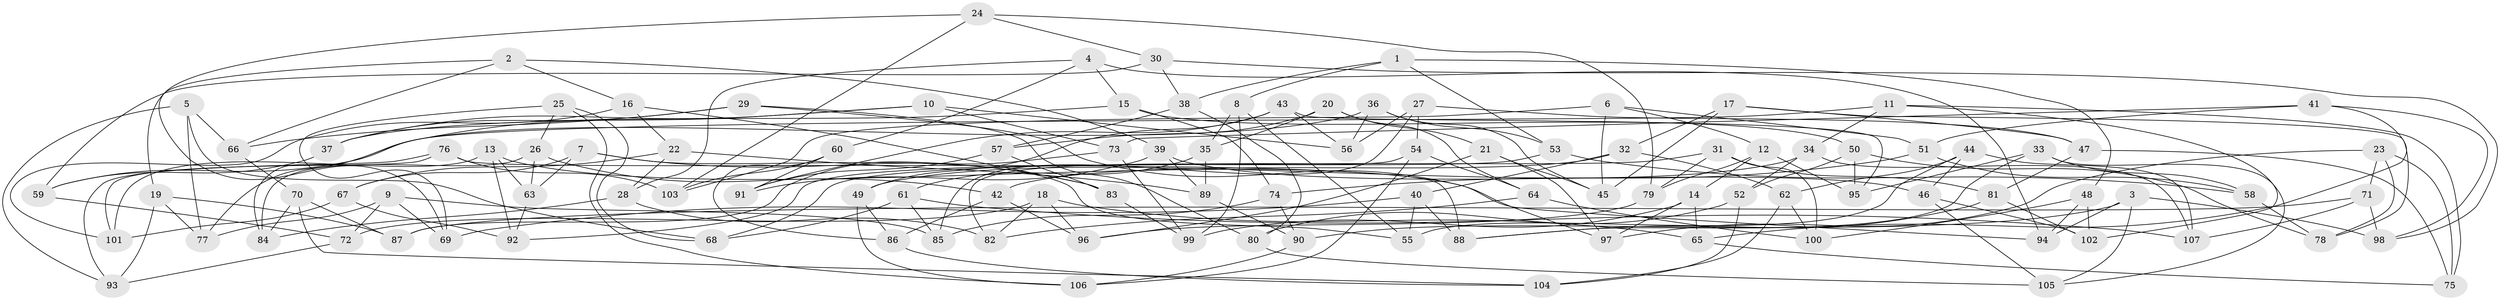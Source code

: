 // Generated by graph-tools (version 1.1) at 2025/58/03/09/25 04:58:20]
// undirected, 107 vertices, 214 edges
graph export_dot {
graph [start="1"]
  node [color=gray90,style=filled];
  1;
  2;
  3;
  4;
  5;
  6;
  7;
  8;
  9;
  10;
  11;
  12;
  13;
  14;
  15;
  16;
  17;
  18;
  19;
  20;
  21;
  22;
  23;
  24;
  25;
  26;
  27;
  28;
  29;
  30;
  31;
  32;
  33;
  34;
  35;
  36;
  37;
  38;
  39;
  40;
  41;
  42;
  43;
  44;
  45;
  46;
  47;
  48;
  49;
  50;
  51;
  52;
  53;
  54;
  55;
  56;
  57;
  58;
  59;
  60;
  61;
  62;
  63;
  64;
  65;
  66;
  67;
  68;
  69;
  70;
  71;
  72;
  73;
  74;
  75;
  76;
  77;
  78;
  79;
  80;
  81;
  82;
  83;
  84;
  85;
  86;
  87;
  88;
  89;
  90;
  91;
  92;
  93;
  94;
  95;
  96;
  97;
  98;
  99;
  100;
  101;
  102;
  103;
  104;
  105;
  106;
  107;
  1 -- 38;
  1 -- 48;
  1 -- 53;
  1 -- 8;
  2 -- 39;
  2 -- 16;
  2 -- 66;
  2 -- 19;
  3 -- 94;
  3 -- 90;
  3 -- 98;
  3 -- 105;
  4 -- 28;
  4 -- 60;
  4 -- 94;
  4 -- 15;
  5 -- 66;
  5 -- 93;
  5 -- 68;
  5 -- 77;
  6 -- 12;
  6 -- 103;
  6 -- 45;
  6 -- 51;
  7 -- 55;
  7 -- 63;
  7 -- 83;
  7 -- 67;
  8 -- 55;
  8 -- 99;
  8 -- 35;
  9 -- 69;
  9 -- 77;
  9 -- 85;
  9 -- 72;
  10 -- 37;
  10 -- 56;
  10 -- 73;
  10 -- 84;
  11 -- 75;
  11 -- 59;
  11 -- 102;
  11 -- 34;
  12 -- 79;
  12 -- 95;
  12 -- 14;
  13 -- 101;
  13 -- 92;
  13 -- 63;
  13 -- 94;
  14 -- 65;
  14 -- 97;
  14 -- 99;
  15 -- 50;
  15 -- 74;
  15 -- 37;
  16 -- 22;
  16 -- 83;
  16 -- 101;
  17 -- 78;
  17 -- 47;
  17 -- 32;
  17 -- 45;
  18 -- 72;
  18 -- 96;
  18 -- 82;
  18 -- 65;
  19 -- 93;
  19 -- 87;
  19 -- 77;
  20 -- 35;
  20 -- 64;
  20 -- 21;
  20 -- 57;
  21 -- 96;
  21 -- 97;
  21 -- 45;
  22 -- 89;
  22 -- 28;
  22 -- 67;
  23 -- 78;
  23 -- 75;
  23 -- 71;
  23 -- 97;
  24 -- 30;
  24 -- 103;
  24 -- 69;
  24 -- 79;
  25 -- 69;
  25 -- 68;
  25 -- 26;
  25 -- 106;
  26 -- 84;
  26 -- 42;
  26 -- 63;
  27 -- 85;
  27 -- 56;
  27 -- 54;
  27 -- 47;
  28 -- 82;
  28 -- 84;
  29 -- 66;
  29 -- 97;
  29 -- 80;
  29 -- 37;
  30 -- 98;
  30 -- 38;
  30 -- 59;
  31 -- 79;
  31 -- 81;
  31 -- 68;
  31 -- 100;
  32 -- 40;
  32 -- 42;
  32 -- 62;
  33 -- 58;
  33 -- 105;
  33 -- 95;
  33 -- 88;
  34 -- 52;
  34 -- 107;
  34 -- 49;
  35 -- 89;
  35 -- 61;
  36 -- 56;
  36 -- 77;
  36 -- 53;
  36 -- 45;
  37 -- 59;
  38 -- 80;
  38 -- 57;
  39 -- 46;
  39 -- 89;
  39 -- 91;
  40 -- 69;
  40 -- 88;
  40 -- 55;
  41 -- 98;
  41 -- 73;
  41 -- 65;
  41 -- 51;
  42 -- 96;
  42 -- 86;
  43 -- 56;
  43 -- 91;
  43 -- 49;
  43 -- 95;
  44 -- 55;
  44 -- 62;
  44 -- 46;
  44 -- 107;
  46 -- 102;
  46 -- 105;
  47 -- 75;
  47 -- 81;
  48 -- 102;
  48 -- 94;
  48 -- 100;
  49 -- 86;
  49 -- 106;
  50 -- 52;
  50 -- 95;
  50 -- 78;
  51 -- 58;
  51 -- 74;
  52 -- 104;
  52 -- 80;
  53 -- 58;
  53 -- 92;
  54 -- 82;
  54 -- 106;
  54 -- 64;
  57 -- 83;
  57 -- 91;
  58 -- 78;
  59 -- 72;
  60 -- 86;
  60 -- 103;
  60 -- 91;
  61 -- 68;
  61 -- 107;
  61 -- 85;
  62 -- 100;
  62 -- 104;
  63 -- 92;
  64 -- 82;
  64 -- 100;
  65 -- 75;
  66 -- 70;
  67 -- 101;
  67 -- 92;
  70 -- 104;
  70 -- 84;
  70 -- 87;
  71 -- 87;
  71 -- 107;
  71 -- 98;
  72 -- 93;
  73 -- 99;
  73 -- 87;
  74 -- 85;
  74 -- 90;
  76 -- 93;
  76 -- 101;
  76 -- 88;
  76 -- 103;
  79 -- 96;
  80 -- 105;
  81 -- 88;
  81 -- 102;
  83 -- 99;
  86 -- 104;
  89 -- 90;
  90 -- 106;
}
